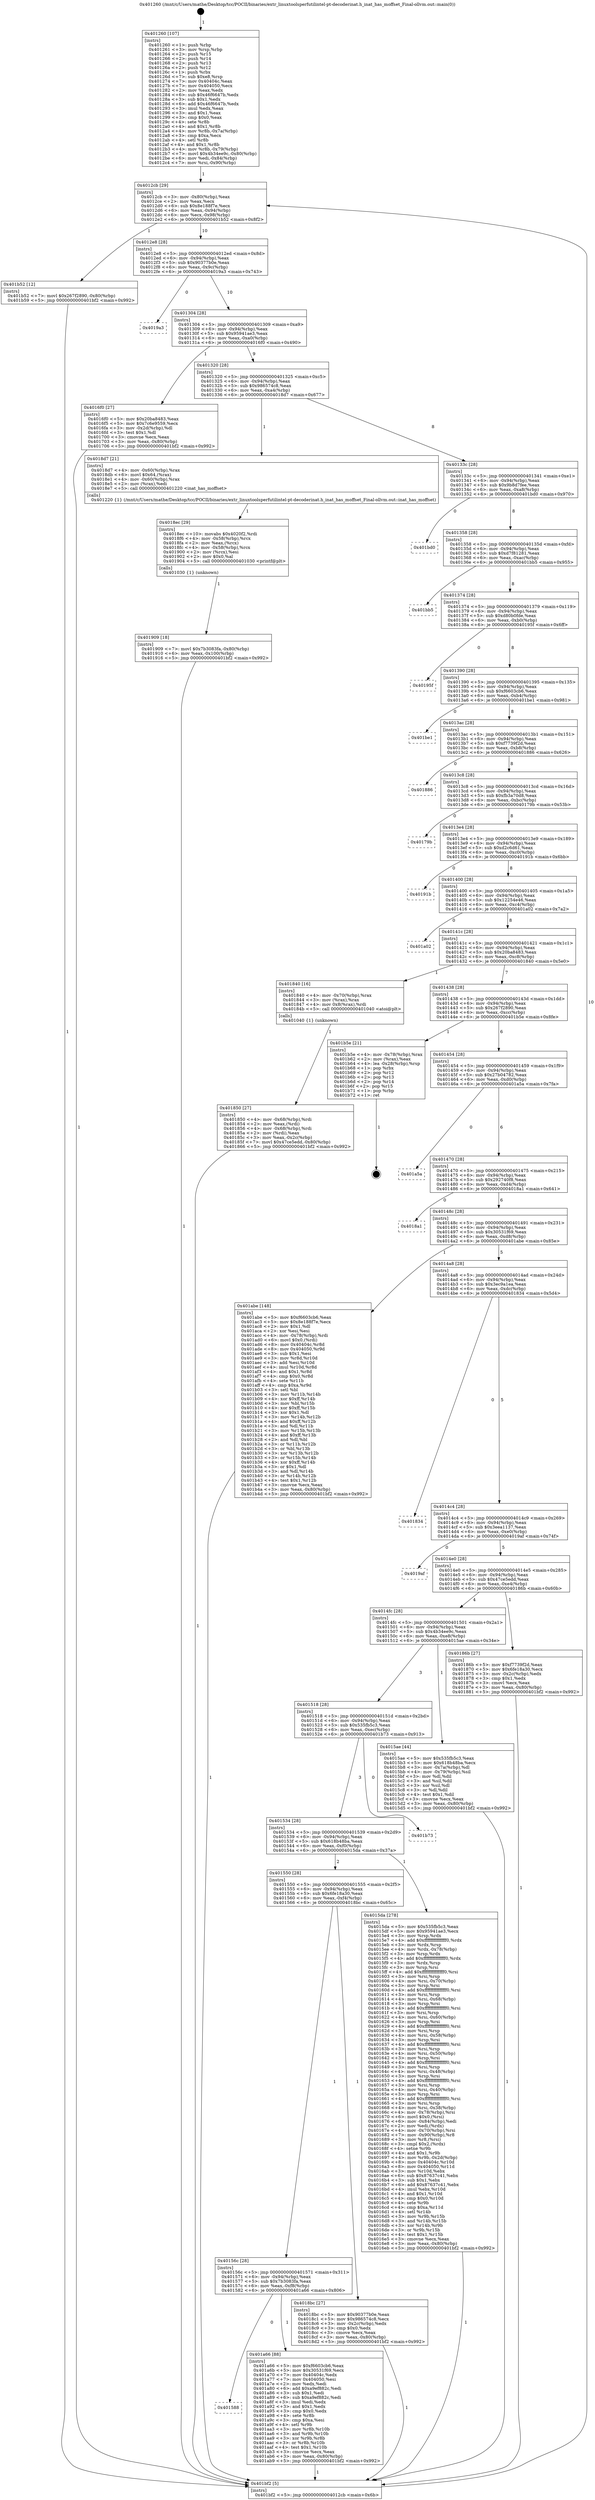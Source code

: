 digraph "0x401260" {
  label = "0x401260 (/mnt/c/Users/mathe/Desktop/tcc/POCII/binaries/extr_linuxtoolsperfutilintel-pt-decoderinat.h_inat_has_moffset_Final-ollvm.out::main(0))"
  labelloc = "t"
  node[shape=record]

  Entry [label="",width=0.3,height=0.3,shape=circle,fillcolor=black,style=filled]
  "0x4012cb" [label="{
     0x4012cb [29]\l
     | [instrs]\l
     &nbsp;&nbsp;0x4012cb \<+3\>: mov -0x80(%rbp),%eax\l
     &nbsp;&nbsp;0x4012ce \<+2\>: mov %eax,%ecx\l
     &nbsp;&nbsp;0x4012d0 \<+6\>: sub $0x8e188f7e,%ecx\l
     &nbsp;&nbsp;0x4012d6 \<+6\>: mov %eax,-0x94(%rbp)\l
     &nbsp;&nbsp;0x4012dc \<+6\>: mov %ecx,-0x98(%rbp)\l
     &nbsp;&nbsp;0x4012e2 \<+6\>: je 0000000000401b52 \<main+0x8f2\>\l
  }"]
  "0x401b52" [label="{
     0x401b52 [12]\l
     | [instrs]\l
     &nbsp;&nbsp;0x401b52 \<+7\>: movl $0x267f2890,-0x80(%rbp)\l
     &nbsp;&nbsp;0x401b59 \<+5\>: jmp 0000000000401bf2 \<main+0x992\>\l
  }"]
  "0x4012e8" [label="{
     0x4012e8 [28]\l
     | [instrs]\l
     &nbsp;&nbsp;0x4012e8 \<+5\>: jmp 00000000004012ed \<main+0x8d\>\l
     &nbsp;&nbsp;0x4012ed \<+6\>: mov -0x94(%rbp),%eax\l
     &nbsp;&nbsp;0x4012f3 \<+5\>: sub $0x90377b0e,%eax\l
     &nbsp;&nbsp;0x4012f8 \<+6\>: mov %eax,-0x9c(%rbp)\l
     &nbsp;&nbsp;0x4012fe \<+6\>: je 00000000004019a3 \<main+0x743\>\l
  }"]
  Exit [label="",width=0.3,height=0.3,shape=circle,fillcolor=black,style=filled,peripheries=2]
  "0x4019a3" [label="{
     0x4019a3\l
  }", style=dashed]
  "0x401304" [label="{
     0x401304 [28]\l
     | [instrs]\l
     &nbsp;&nbsp;0x401304 \<+5\>: jmp 0000000000401309 \<main+0xa9\>\l
     &nbsp;&nbsp;0x401309 \<+6\>: mov -0x94(%rbp),%eax\l
     &nbsp;&nbsp;0x40130f \<+5\>: sub $0x95941ae3,%eax\l
     &nbsp;&nbsp;0x401314 \<+6\>: mov %eax,-0xa0(%rbp)\l
     &nbsp;&nbsp;0x40131a \<+6\>: je 00000000004016f0 \<main+0x490\>\l
  }"]
  "0x401588" [label="{
     0x401588\l
  }", style=dashed]
  "0x4016f0" [label="{
     0x4016f0 [27]\l
     | [instrs]\l
     &nbsp;&nbsp;0x4016f0 \<+5\>: mov $0x20ba8483,%eax\l
     &nbsp;&nbsp;0x4016f5 \<+5\>: mov $0x7c6e9559,%ecx\l
     &nbsp;&nbsp;0x4016fa \<+3\>: mov -0x2d(%rbp),%dl\l
     &nbsp;&nbsp;0x4016fd \<+3\>: test $0x1,%dl\l
     &nbsp;&nbsp;0x401700 \<+3\>: cmovne %ecx,%eax\l
     &nbsp;&nbsp;0x401703 \<+3\>: mov %eax,-0x80(%rbp)\l
     &nbsp;&nbsp;0x401706 \<+5\>: jmp 0000000000401bf2 \<main+0x992\>\l
  }"]
  "0x401320" [label="{
     0x401320 [28]\l
     | [instrs]\l
     &nbsp;&nbsp;0x401320 \<+5\>: jmp 0000000000401325 \<main+0xc5\>\l
     &nbsp;&nbsp;0x401325 \<+6\>: mov -0x94(%rbp),%eax\l
     &nbsp;&nbsp;0x40132b \<+5\>: sub $0x986574c8,%eax\l
     &nbsp;&nbsp;0x401330 \<+6\>: mov %eax,-0xa4(%rbp)\l
     &nbsp;&nbsp;0x401336 \<+6\>: je 00000000004018d7 \<main+0x677\>\l
  }"]
  "0x401a66" [label="{
     0x401a66 [88]\l
     | [instrs]\l
     &nbsp;&nbsp;0x401a66 \<+5\>: mov $0xf6603cb6,%eax\l
     &nbsp;&nbsp;0x401a6b \<+5\>: mov $0x30531f69,%ecx\l
     &nbsp;&nbsp;0x401a70 \<+7\>: mov 0x40404c,%edx\l
     &nbsp;&nbsp;0x401a77 \<+7\>: mov 0x404050,%esi\l
     &nbsp;&nbsp;0x401a7e \<+2\>: mov %edx,%edi\l
     &nbsp;&nbsp;0x401a80 \<+6\>: add $0xa9ef882c,%edi\l
     &nbsp;&nbsp;0x401a86 \<+3\>: sub $0x1,%edi\l
     &nbsp;&nbsp;0x401a89 \<+6\>: sub $0xa9ef882c,%edi\l
     &nbsp;&nbsp;0x401a8f \<+3\>: imul %edi,%edx\l
     &nbsp;&nbsp;0x401a92 \<+3\>: and $0x1,%edx\l
     &nbsp;&nbsp;0x401a95 \<+3\>: cmp $0x0,%edx\l
     &nbsp;&nbsp;0x401a98 \<+4\>: sete %r8b\l
     &nbsp;&nbsp;0x401a9c \<+3\>: cmp $0xa,%esi\l
     &nbsp;&nbsp;0x401a9f \<+4\>: setl %r9b\l
     &nbsp;&nbsp;0x401aa3 \<+3\>: mov %r8b,%r10b\l
     &nbsp;&nbsp;0x401aa6 \<+3\>: and %r9b,%r10b\l
     &nbsp;&nbsp;0x401aa9 \<+3\>: xor %r9b,%r8b\l
     &nbsp;&nbsp;0x401aac \<+3\>: or %r8b,%r10b\l
     &nbsp;&nbsp;0x401aaf \<+4\>: test $0x1,%r10b\l
     &nbsp;&nbsp;0x401ab3 \<+3\>: cmovne %ecx,%eax\l
     &nbsp;&nbsp;0x401ab6 \<+3\>: mov %eax,-0x80(%rbp)\l
     &nbsp;&nbsp;0x401ab9 \<+5\>: jmp 0000000000401bf2 \<main+0x992\>\l
  }"]
  "0x4018d7" [label="{
     0x4018d7 [21]\l
     | [instrs]\l
     &nbsp;&nbsp;0x4018d7 \<+4\>: mov -0x60(%rbp),%rax\l
     &nbsp;&nbsp;0x4018db \<+6\>: movl $0x64,(%rax)\l
     &nbsp;&nbsp;0x4018e1 \<+4\>: mov -0x60(%rbp),%rax\l
     &nbsp;&nbsp;0x4018e5 \<+2\>: mov (%rax),%edi\l
     &nbsp;&nbsp;0x4018e7 \<+5\>: call 0000000000401220 \<inat_has_moffset\>\l
     | [calls]\l
     &nbsp;&nbsp;0x401220 \{1\} (/mnt/c/Users/mathe/Desktop/tcc/POCII/binaries/extr_linuxtoolsperfutilintel-pt-decoderinat.h_inat_has_moffset_Final-ollvm.out::inat_has_moffset)\l
  }"]
  "0x40133c" [label="{
     0x40133c [28]\l
     | [instrs]\l
     &nbsp;&nbsp;0x40133c \<+5\>: jmp 0000000000401341 \<main+0xe1\>\l
     &nbsp;&nbsp;0x401341 \<+6\>: mov -0x94(%rbp),%eax\l
     &nbsp;&nbsp;0x401347 \<+5\>: sub $0x9b8d7fee,%eax\l
     &nbsp;&nbsp;0x40134c \<+6\>: mov %eax,-0xa8(%rbp)\l
     &nbsp;&nbsp;0x401352 \<+6\>: je 0000000000401bd0 \<main+0x970\>\l
  }"]
  "0x401909" [label="{
     0x401909 [18]\l
     | [instrs]\l
     &nbsp;&nbsp;0x401909 \<+7\>: movl $0x7b3083fa,-0x80(%rbp)\l
     &nbsp;&nbsp;0x401910 \<+6\>: mov %eax,-0x100(%rbp)\l
     &nbsp;&nbsp;0x401916 \<+5\>: jmp 0000000000401bf2 \<main+0x992\>\l
  }"]
  "0x401bd0" [label="{
     0x401bd0\l
  }", style=dashed]
  "0x401358" [label="{
     0x401358 [28]\l
     | [instrs]\l
     &nbsp;&nbsp;0x401358 \<+5\>: jmp 000000000040135d \<main+0xfd\>\l
     &nbsp;&nbsp;0x40135d \<+6\>: mov -0x94(%rbp),%eax\l
     &nbsp;&nbsp;0x401363 \<+5\>: sub $0xd7f81281,%eax\l
     &nbsp;&nbsp;0x401368 \<+6\>: mov %eax,-0xac(%rbp)\l
     &nbsp;&nbsp;0x40136e \<+6\>: je 0000000000401bb5 \<main+0x955\>\l
  }"]
  "0x4018ec" [label="{
     0x4018ec [29]\l
     | [instrs]\l
     &nbsp;&nbsp;0x4018ec \<+10\>: movabs $0x4020f2,%rdi\l
     &nbsp;&nbsp;0x4018f6 \<+4\>: mov -0x58(%rbp),%rcx\l
     &nbsp;&nbsp;0x4018fa \<+2\>: mov %eax,(%rcx)\l
     &nbsp;&nbsp;0x4018fc \<+4\>: mov -0x58(%rbp),%rcx\l
     &nbsp;&nbsp;0x401900 \<+2\>: mov (%rcx),%esi\l
     &nbsp;&nbsp;0x401902 \<+2\>: mov $0x0,%al\l
     &nbsp;&nbsp;0x401904 \<+5\>: call 0000000000401030 \<printf@plt\>\l
     | [calls]\l
     &nbsp;&nbsp;0x401030 \{1\} (unknown)\l
  }"]
  "0x401bb5" [label="{
     0x401bb5\l
  }", style=dashed]
  "0x401374" [label="{
     0x401374 [28]\l
     | [instrs]\l
     &nbsp;&nbsp;0x401374 \<+5\>: jmp 0000000000401379 \<main+0x119\>\l
     &nbsp;&nbsp;0x401379 \<+6\>: mov -0x94(%rbp),%eax\l
     &nbsp;&nbsp;0x40137f \<+5\>: sub $0xd80b0fde,%eax\l
     &nbsp;&nbsp;0x401384 \<+6\>: mov %eax,-0xb0(%rbp)\l
     &nbsp;&nbsp;0x40138a \<+6\>: je 000000000040195f \<main+0x6ff\>\l
  }"]
  "0x40156c" [label="{
     0x40156c [28]\l
     | [instrs]\l
     &nbsp;&nbsp;0x40156c \<+5\>: jmp 0000000000401571 \<main+0x311\>\l
     &nbsp;&nbsp;0x401571 \<+6\>: mov -0x94(%rbp),%eax\l
     &nbsp;&nbsp;0x401577 \<+5\>: sub $0x7b3083fa,%eax\l
     &nbsp;&nbsp;0x40157c \<+6\>: mov %eax,-0xf8(%rbp)\l
     &nbsp;&nbsp;0x401582 \<+6\>: je 0000000000401a66 \<main+0x806\>\l
  }"]
  "0x40195f" [label="{
     0x40195f\l
  }", style=dashed]
  "0x401390" [label="{
     0x401390 [28]\l
     | [instrs]\l
     &nbsp;&nbsp;0x401390 \<+5\>: jmp 0000000000401395 \<main+0x135\>\l
     &nbsp;&nbsp;0x401395 \<+6\>: mov -0x94(%rbp),%eax\l
     &nbsp;&nbsp;0x40139b \<+5\>: sub $0xf6603cb6,%eax\l
     &nbsp;&nbsp;0x4013a0 \<+6\>: mov %eax,-0xb4(%rbp)\l
     &nbsp;&nbsp;0x4013a6 \<+6\>: je 0000000000401be1 \<main+0x981\>\l
  }"]
  "0x4018bc" [label="{
     0x4018bc [27]\l
     | [instrs]\l
     &nbsp;&nbsp;0x4018bc \<+5\>: mov $0x90377b0e,%eax\l
     &nbsp;&nbsp;0x4018c1 \<+5\>: mov $0x986574c8,%ecx\l
     &nbsp;&nbsp;0x4018c6 \<+3\>: mov -0x2c(%rbp),%edx\l
     &nbsp;&nbsp;0x4018c9 \<+3\>: cmp $0x0,%edx\l
     &nbsp;&nbsp;0x4018cc \<+3\>: cmove %ecx,%eax\l
     &nbsp;&nbsp;0x4018cf \<+3\>: mov %eax,-0x80(%rbp)\l
     &nbsp;&nbsp;0x4018d2 \<+5\>: jmp 0000000000401bf2 \<main+0x992\>\l
  }"]
  "0x401be1" [label="{
     0x401be1\l
  }", style=dashed]
  "0x4013ac" [label="{
     0x4013ac [28]\l
     | [instrs]\l
     &nbsp;&nbsp;0x4013ac \<+5\>: jmp 00000000004013b1 \<main+0x151\>\l
     &nbsp;&nbsp;0x4013b1 \<+6\>: mov -0x94(%rbp),%eax\l
     &nbsp;&nbsp;0x4013b7 \<+5\>: sub $0xf7739f2d,%eax\l
     &nbsp;&nbsp;0x4013bc \<+6\>: mov %eax,-0xb8(%rbp)\l
     &nbsp;&nbsp;0x4013c2 \<+6\>: je 0000000000401886 \<main+0x626\>\l
  }"]
  "0x401850" [label="{
     0x401850 [27]\l
     | [instrs]\l
     &nbsp;&nbsp;0x401850 \<+4\>: mov -0x68(%rbp),%rdi\l
     &nbsp;&nbsp;0x401854 \<+2\>: mov %eax,(%rdi)\l
     &nbsp;&nbsp;0x401856 \<+4\>: mov -0x68(%rbp),%rdi\l
     &nbsp;&nbsp;0x40185a \<+2\>: mov (%rdi),%eax\l
     &nbsp;&nbsp;0x40185c \<+3\>: mov %eax,-0x2c(%rbp)\l
     &nbsp;&nbsp;0x40185f \<+7\>: movl $0x47ce5edd,-0x80(%rbp)\l
     &nbsp;&nbsp;0x401866 \<+5\>: jmp 0000000000401bf2 \<main+0x992\>\l
  }"]
  "0x401886" [label="{
     0x401886\l
  }", style=dashed]
  "0x4013c8" [label="{
     0x4013c8 [28]\l
     | [instrs]\l
     &nbsp;&nbsp;0x4013c8 \<+5\>: jmp 00000000004013cd \<main+0x16d\>\l
     &nbsp;&nbsp;0x4013cd \<+6\>: mov -0x94(%rbp),%eax\l
     &nbsp;&nbsp;0x4013d3 \<+5\>: sub $0xfb3a70d8,%eax\l
     &nbsp;&nbsp;0x4013d8 \<+6\>: mov %eax,-0xbc(%rbp)\l
     &nbsp;&nbsp;0x4013de \<+6\>: je 000000000040179b \<main+0x53b\>\l
  }"]
  "0x401550" [label="{
     0x401550 [28]\l
     | [instrs]\l
     &nbsp;&nbsp;0x401550 \<+5\>: jmp 0000000000401555 \<main+0x2f5\>\l
     &nbsp;&nbsp;0x401555 \<+6\>: mov -0x94(%rbp),%eax\l
     &nbsp;&nbsp;0x40155b \<+5\>: sub $0x6fe18a30,%eax\l
     &nbsp;&nbsp;0x401560 \<+6\>: mov %eax,-0xf4(%rbp)\l
     &nbsp;&nbsp;0x401566 \<+6\>: je 00000000004018bc \<main+0x65c\>\l
  }"]
  "0x40179b" [label="{
     0x40179b\l
  }", style=dashed]
  "0x4013e4" [label="{
     0x4013e4 [28]\l
     | [instrs]\l
     &nbsp;&nbsp;0x4013e4 \<+5\>: jmp 00000000004013e9 \<main+0x189\>\l
     &nbsp;&nbsp;0x4013e9 \<+6\>: mov -0x94(%rbp),%eax\l
     &nbsp;&nbsp;0x4013ef \<+5\>: sub $0xd2c6d61,%eax\l
     &nbsp;&nbsp;0x4013f4 \<+6\>: mov %eax,-0xc0(%rbp)\l
     &nbsp;&nbsp;0x4013fa \<+6\>: je 000000000040191b \<main+0x6bb\>\l
  }"]
  "0x4015da" [label="{
     0x4015da [278]\l
     | [instrs]\l
     &nbsp;&nbsp;0x4015da \<+5\>: mov $0x535fb5c3,%eax\l
     &nbsp;&nbsp;0x4015df \<+5\>: mov $0x95941ae3,%ecx\l
     &nbsp;&nbsp;0x4015e4 \<+3\>: mov %rsp,%rdx\l
     &nbsp;&nbsp;0x4015e7 \<+4\>: add $0xfffffffffffffff0,%rdx\l
     &nbsp;&nbsp;0x4015eb \<+3\>: mov %rdx,%rsp\l
     &nbsp;&nbsp;0x4015ee \<+4\>: mov %rdx,-0x78(%rbp)\l
     &nbsp;&nbsp;0x4015f2 \<+3\>: mov %rsp,%rdx\l
     &nbsp;&nbsp;0x4015f5 \<+4\>: add $0xfffffffffffffff0,%rdx\l
     &nbsp;&nbsp;0x4015f9 \<+3\>: mov %rdx,%rsp\l
     &nbsp;&nbsp;0x4015fc \<+3\>: mov %rsp,%rsi\l
     &nbsp;&nbsp;0x4015ff \<+4\>: add $0xfffffffffffffff0,%rsi\l
     &nbsp;&nbsp;0x401603 \<+3\>: mov %rsi,%rsp\l
     &nbsp;&nbsp;0x401606 \<+4\>: mov %rsi,-0x70(%rbp)\l
     &nbsp;&nbsp;0x40160a \<+3\>: mov %rsp,%rsi\l
     &nbsp;&nbsp;0x40160d \<+4\>: add $0xfffffffffffffff0,%rsi\l
     &nbsp;&nbsp;0x401611 \<+3\>: mov %rsi,%rsp\l
     &nbsp;&nbsp;0x401614 \<+4\>: mov %rsi,-0x68(%rbp)\l
     &nbsp;&nbsp;0x401618 \<+3\>: mov %rsp,%rsi\l
     &nbsp;&nbsp;0x40161b \<+4\>: add $0xfffffffffffffff0,%rsi\l
     &nbsp;&nbsp;0x40161f \<+3\>: mov %rsi,%rsp\l
     &nbsp;&nbsp;0x401622 \<+4\>: mov %rsi,-0x60(%rbp)\l
     &nbsp;&nbsp;0x401626 \<+3\>: mov %rsp,%rsi\l
     &nbsp;&nbsp;0x401629 \<+4\>: add $0xfffffffffffffff0,%rsi\l
     &nbsp;&nbsp;0x40162d \<+3\>: mov %rsi,%rsp\l
     &nbsp;&nbsp;0x401630 \<+4\>: mov %rsi,-0x58(%rbp)\l
     &nbsp;&nbsp;0x401634 \<+3\>: mov %rsp,%rsi\l
     &nbsp;&nbsp;0x401637 \<+4\>: add $0xfffffffffffffff0,%rsi\l
     &nbsp;&nbsp;0x40163b \<+3\>: mov %rsi,%rsp\l
     &nbsp;&nbsp;0x40163e \<+4\>: mov %rsi,-0x50(%rbp)\l
     &nbsp;&nbsp;0x401642 \<+3\>: mov %rsp,%rsi\l
     &nbsp;&nbsp;0x401645 \<+4\>: add $0xfffffffffffffff0,%rsi\l
     &nbsp;&nbsp;0x401649 \<+3\>: mov %rsi,%rsp\l
     &nbsp;&nbsp;0x40164c \<+4\>: mov %rsi,-0x48(%rbp)\l
     &nbsp;&nbsp;0x401650 \<+3\>: mov %rsp,%rsi\l
     &nbsp;&nbsp;0x401653 \<+4\>: add $0xfffffffffffffff0,%rsi\l
     &nbsp;&nbsp;0x401657 \<+3\>: mov %rsi,%rsp\l
     &nbsp;&nbsp;0x40165a \<+4\>: mov %rsi,-0x40(%rbp)\l
     &nbsp;&nbsp;0x40165e \<+3\>: mov %rsp,%rsi\l
     &nbsp;&nbsp;0x401661 \<+4\>: add $0xfffffffffffffff0,%rsi\l
     &nbsp;&nbsp;0x401665 \<+3\>: mov %rsi,%rsp\l
     &nbsp;&nbsp;0x401668 \<+4\>: mov %rsi,-0x38(%rbp)\l
     &nbsp;&nbsp;0x40166c \<+4\>: mov -0x78(%rbp),%rsi\l
     &nbsp;&nbsp;0x401670 \<+6\>: movl $0x0,(%rsi)\l
     &nbsp;&nbsp;0x401676 \<+6\>: mov -0x84(%rbp),%edi\l
     &nbsp;&nbsp;0x40167c \<+2\>: mov %edi,(%rdx)\l
     &nbsp;&nbsp;0x40167e \<+4\>: mov -0x70(%rbp),%rsi\l
     &nbsp;&nbsp;0x401682 \<+7\>: mov -0x90(%rbp),%r8\l
     &nbsp;&nbsp;0x401689 \<+3\>: mov %r8,(%rsi)\l
     &nbsp;&nbsp;0x40168c \<+3\>: cmpl $0x2,(%rdx)\l
     &nbsp;&nbsp;0x40168f \<+4\>: setne %r9b\l
     &nbsp;&nbsp;0x401693 \<+4\>: and $0x1,%r9b\l
     &nbsp;&nbsp;0x401697 \<+4\>: mov %r9b,-0x2d(%rbp)\l
     &nbsp;&nbsp;0x40169b \<+8\>: mov 0x40404c,%r10d\l
     &nbsp;&nbsp;0x4016a3 \<+8\>: mov 0x404050,%r11d\l
     &nbsp;&nbsp;0x4016ab \<+3\>: mov %r10d,%ebx\l
     &nbsp;&nbsp;0x4016ae \<+6\>: sub $0x87637c41,%ebx\l
     &nbsp;&nbsp;0x4016b4 \<+3\>: sub $0x1,%ebx\l
     &nbsp;&nbsp;0x4016b7 \<+6\>: add $0x87637c41,%ebx\l
     &nbsp;&nbsp;0x4016bd \<+4\>: imul %ebx,%r10d\l
     &nbsp;&nbsp;0x4016c1 \<+4\>: and $0x1,%r10d\l
     &nbsp;&nbsp;0x4016c5 \<+4\>: cmp $0x0,%r10d\l
     &nbsp;&nbsp;0x4016c9 \<+4\>: sete %r9b\l
     &nbsp;&nbsp;0x4016cd \<+4\>: cmp $0xa,%r11d\l
     &nbsp;&nbsp;0x4016d1 \<+4\>: setl %r14b\l
     &nbsp;&nbsp;0x4016d5 \<+3\>: mov %r9b,%r15b\l
     &nbsp;&nbsp;0x4016d8 \<+3\>: and %r14b,%r15b\l
     &nbsp;&nbsp;0x4016db \<+3\>: xor %r14b,%r9b\l
     &nbsp;&nbsp;0x4016de \<+3\>: or %r9b,%r15b\l
     &nbsp;&nbsp;0x4016e1 \<+4\>: test $0x1,%r15b\l
     &nbsp;&nbsp;0x4016e5 \<+3\>: cmovne %ecx,%eax\l
     &nbsp;&nbsp;0x4016e8 \<+3\>: mov %eax,-0x80(%rbp)\l
     &nbsp;&nbsp;0x4016eb \<+5\>: jmp 0000000000401bf2 \<main+0x992\>\l
  }"]
  "0x40191b" [label="{
     0x40191b\l
  }", style=dashed]
  "0x401400" [label="{
     0x401400 [28]\l
     | [instrs]\l
     &nbsp;&nbsp;0x401400 \<+5\>: jmp 0000000000401405 \<main+0x1a5\>\l
     &nbsp;&nbsp;0x401405 \<+6\>: mov -0x94(%rbp),%eax\l
     &nbsp;&nbsp;0x40140b \<+5\>: sub $0x12254e46,%eax\l
     &nbsp;&nbsp;0x401410 \<+6\>: mov %eax,-0xc4(%rbp)\l
     &nbsp;&nbsp;0x401416 \<+6\>: je 0000000000401a02 \<main+0x7a2\>\l
  }"]
  "0x401534" [label="{
     0x401534 [28]\l
     | [instrs]\l
     &nbsp;&nbsp;0x401534 \<+5\>: jmp 0000000000401539 \<main+0x2d9\>\l
     &nbsp;&nbsp;0x401539 \<+6\>: mov -0x94(%rbp),%eax\l
     &nbsp;&nbsp;0x40153f \<+5\>: sub $0x618b48ba,%eax\l
     &nbsp;&nbsp;0x401544 \<+6\>: mov %eax,-0xf0(%rbp)\l
     &nbsp;&nbsp;0x40154a \<+6\>: je 00000000004015da \<main+0x37a\>\l
  }"]
  "0x401a02" [label="{
     0x401a02\l
  }", style=dashed]
  "0x40141c" [label="{
     0x40141c [28]\l
     | [instrs]\l
     &nbsp;&nbsp;0x40141c \<+5\>: jmp 0000000000401421 \<main+0x1c1\>\l
     &nbsp;&nbsp;0x401421 \<+6\>: mov -0x94(%rbp),%eax\l
     &nbsp;&nbsp;0x401427 \<+5\>: sub $0x20ba8483,%eax\l
     &nbsp;&nbsp;0x40142c \<+6\>: mov %eax,-0xc8(%rbp)\l
     &nbsp;&nbsp;0x401432 \<+6\>: je 0000000000401840 \<main+0x5e0\>\l
  }"]
  "0x401b73" [label="{
     0x401b73\l
  }", style=dashed]
  "0x401840" [label="{
     0x401840 [16]\l
     | [instrs]\l
     &nbsp;&nbsp;0x401840 \<+4\>: mov -0x70(%rbp),%rax\l
     &nbsp;&nbsp;0x401844 \<+3\>: mov (%rax),%rax\l
     &nbsp;&nbsp;0x401847 \<+4\>: mov 0x8(%rax),%rdi\l
     &nbsp;&nbsp;0x40184b \<+5\>: call 0000000000401040 \<atoi@plt\>\l
     | [calls]\l
     &nbsp;&nbsp;0x401040 \{1\} (unknown)\l
  }"]
  "0x401438" [label="{
     0x401438 [28]\l
     | [instrs]\l
     &nbsp;&nbsp;0x401438 \<+5\>: jmp 000000000040143d \<main+0x1dd\>\l
     &nbsp;&nbsp;0x40143d \<+6\>: mov -0x94(%rbp),%eax\l
     &nbsp;&nbsp;0x401443 \<+5\>: sub $0x267f2890,%eax\l
     &nbsp;&nbsp;0x401448 \<+6\>: mov %eax,-0xcc(%rbp)\l
     &nbsp;&nbsp;0x40144e \<+6\>: je 0000000000401b5e \<main+0x8fe\>\l
  }"]
  "0x401260" [label="{
     0x401260 [107]\l
     | [instrs]\l
     &nbsp;&nbsp;0x401260 \<+1\>: push %rbp\l
     &nbsp;&nbsp;0x401261 \<+3\>: mov %rsp,%rbp\l
     &nbsp;&nbsp;0x401264 \<+2\>: push %r15\l
     &nbsp;&nbsp;0x401266 \<+2\>: push %r14\l
     &nbsp;&nbsp;0x401268 \<+2\>: push %r13\l
     &nbsp;&nbsp;0x40126a \<+2\>: push %r12\l
     &nbsp;&nbsp;0x40126c \<+1\>: push %rbx\l
     &nbsp;&nbsp;0x40126d \<+7\>: sub $0xe8,%rsp\l
     &nbsp;&nbsp;0x401274 \<+7\>: mov 0x40404c,%eax\l
     &nbsp;&nbsp;0x40127b \<+7\>: mov 0x404050,%ecx\l
     &nbsp;&nbsp;0x401282 \<+2\>: mov %eax,%edx\l
     &nbsp;&nbsp;0x401284 \<+6\>: sub $0x46f6647b,%edx\l
     &nbsp;&nbsp;0x40128a \<+3\>: sub $0x1,%edx\l
     &nbsp;&nbsp;0x40128d \<+6\>: add $0x46f6647b,%edx\l
     &nbsp;&nbsp;0x401293 \<+3\>: imul %edx,%eax\l
     &nbsp;&nbsp;0x401296 \<+3\>: and $0x1,%eax\l
     &nbsp;&nbsp;0x401299 \<+3\>: cmp $0x0,%eax\l
     &nbsp;&nbsp;0x40129c \<+4\>: sete %r8b\l
     &nbsp;&nbsp;0x4012a0 \<+4\>: and $0x1,%r8b\l
     &nbsp;&nbsp;0x4012a4 \<+4\>: mov %r8b,-0x7a(%rbp)\l
     &nbsp;&nbsp;0x4012a8 \<+3\>: cmp $0xa,%ecx\l
     &nbsp;&nbsp;0x4012ab \<+4\>: setl %r8b\l
     &nbsp;&nbsp;0x4012af \<+4\>: and $0x1,%r8b\l
     &nbsp;&nbsp;0x4012b3 \<+4\>: mov %r8b,-0x79(%rbp)\l
     &nbsp;&nbsp;0x4012b7 \<+7\>: movl $0x4b34ee9c,-0x80(%rbp)\l
     &nbsp;&nbsp;0x4012be \<+6\>: mov %edi,-0x84(%rbp)\l
     &nbsp;&nbsp;0x4012c4 \<+7\>: mov %rsi,-0x90(%rbp)\l
  }"]
  "0x401b5e" [label="{
     0x401b5e [21]\l
     | [instrs]\l
     &nbsp;&nbsp;0x401b5e \<+4\>: mov -0x78(%rbp),%rax\l
     &nbsp;&nbsp;0x401b62 \<+2\>: mov (%rax),%eax\l
     &nbsp;&nbsp;0x401b64 \<+4\>: lea -0x28(%rbp),%rsp\l
     &nbsp;&nbsp;0x401b68 \<+1\>: pop %rbx\l
     &nbsp;&nbsp;0x401b69 \<+2\>: pop %r12\l
     &nbsp;&nbsp;0x401b6b \<+2\>: pop %r13\l
     &nbsp;&nbsp;0x401b6d \<+2\>: pop %r14\l
     &nbsp;&nbsp;0x401b6f \<+2\>: pop %r15\l
     &nbsp;&nbsp;0x401b71 \<+1\>: pop %rbp\l
     &nbsp;&nbsp;0x401b72 \<+1\>: ret\l
  }"]
  "0x401454" [label="{
     0x401454 [28]\l
     | [instrs]\l
     &nbsp;&nbsp;0x401454 \<+5\>: jmp 0000000000401459 \<main+0x1f9\>\l
     &nbsp;&nbsp;0x401459 \<+6\>: mov -0x94(%rbp),%eax\l
     &nbsp;&nbsp;0x40145f \<+5\>: sub $0x27b04782,%eax\l
     &nbsp;&nbsp;0x401464 \<+6\>: mov %eax,-0xd0(%rbp)\l
     &nbsp;&nbsp;0x40146a \<+6\>: je 0000000000401a5a \<main+0x7fa\>\l
  }"]
  "0x401bf2" [label="{
     0x401bf2 [5]\l
     | [instrs]\l
     &nbsp;&nbsp;0x401bf2 \<+5\>: jmp 00000000004012cb \<main+0x6b\>\l
  }"]
  "0x401a5a" [label="{
     0x401a5a\l
  }", style=dashed]
  "0x401470" [label="{
     0x401470 [28]\l
     | [instrs]\l
     &nbsp;&nbsp;0x401470 \<+5\>: jmp 0000000000401475 \<main+0x215\>\l
     &nbsp;&nbsp;0x401475 \<+6\>: mov -0x94(%rbp),%eax\l
     &nbsp;&nbsp;0x40147b \<+5\>: sub $0x292740f8,%eax\l
     &nbsp;&nbsp;0x401480 \<+6\>: mov %eax,-0xd4(%rbp)\l
     &nbsp;&nbsp;0x401486 \<+6\>: je 00000000004018a1 \<main+0x641\>\l
  }"]
  "0x401518" [label="{
     0x401518 [28]\l
     | [instrs]\l
     &nbsp;&nbsp;0x401518 \<+5\>: jmp 000000000040151d \<main+0x2bd\>\l
     &nbsp;&nbsp;0x40151d \<+6\>: mov -0x94(%rbp),%eax\l
     &nbsp;&nbsp;0x401523 \<+5\>: sub $0x535fb5c3,%eax\l
     &nbsp;&nbsp;0x401528 \<+6\>: mov %eax,-0xec(%rbp)\l
     &nbsp;&nbsp;0x40152e \<+6\>: je 0000000000401b73 \<main+0x913\>\l
  }"]
  "0x4018a1" [label="{
     0x4018a1\l
  }", style=dashed]
  "0x40148c" [label="{
     0x40148c [28]\l
     | [instrs]\l
     &nbsp;&nbsp;0x40148c \<+5\>: jmp 0000000000401491 \<main+0x231\>\l
     &nbsp;&nbsp;0x401491 \<+6\>: mov -0x94(%rbp),%eax\l
     &nbsp;&nbsp;0x401497 \<+5\>: sub $0x30531f69,%eax\l
     &nbsp;&nbsp;0x40149c \<+6\>: mov %eax,-0xd8(%rbp)\l
     &nbsp;&nbsp;0x4014a2 \<+6\>: je 0000000000401abe \<main+0x85e\>\l
  }"]
  "0x4015ae" [label="{
     0x4015ae [44]\l
     | [instrs]\l
     &nbsp;&nbsp;0x4015ae \<+5\>: mov $0x535fb5c3,%eax\l
     &nbsp;&nbsp;0x4015b3 \<+5\>: mov $0x618b48ba,%ecx\l
     &nbsp;&nbsp;0x4015b8 \<+3\>: mov -0x7a(%rbp),%dl\l
     &nbsp;&nbsp;0x4015bb \<+4\>: mov -0x79(%rbp),%sil\l
     &nbsp;&nbsp;0x4015bf \<+3\>: mov %dl,%dil\l
     &nbsp;&nbsp;0x4015c2 \<+3\>: and %sil,%dil\l
     &nbsp;&nbsp;0x4015c5 \<+3\>: xor %sil,%dl\l
     &nbsp;&nbsp;0x4015c8 \<+3\>: or %dl,%dil\l
     &nbsp;&nbsp;0x4015cb \<+4\>: test $0x1,%dil\l
     &nbsp;&nbsp;0x4015cf \<+3\>: cmovne %ecx,%eax\l
     &nbsp;&nbsp;0x4015d2 \<+3\>: mov %eax,-0x80(%rbp)\l
     &nbsp;&nbsp;0x4015d5 \<+5\>: jmp 0000000000401bf2 \<main+0x992\>\l
  }"]
  "0x401abe" [label="{
     0x401abe [148]\l
     | [instrs]\l
     &nbsp;&nbsp;0x401abe \<+5\>: mov $0xf6603cb6,%eax\l
     &nbsp;&nbsp;0x401ac3 \<+5\>: mov $0x8e188f7e,%ecx\l
     &nbsp;&nbsp;0x401ac8 \<+2\>: mov $0x1,%dl\l
     &nbsp;&nbsp;0x401aca \<+2\>: xor %esi,%esi\l
     &nbsp;&nbsp;0x401acc \<+4\>: mov -0x78(%rbp),%rdi\l
     &nbsp;&nbsp;0x401ad0 \<+6\>: movl $0x0,(%rdi)\l
     &nbsp;&nbsp;0x401ad6 \<+8\>: mov 0x40404c,%r8d\l
     &nbsp;&nbsp;0x401ade \<+8\>: mov 0x404050,%r9d\l
     &nbsp;&nbsp;0x401ae6 \<+3\>: sub $0x1,%esi\l
     &nbsp;&nbsp;0x401ae9 \<+3\>: mov %r8d,%r10d\l
     &nbsp;&nbsp;0x401aec \<+3\>: add %esi,%r10d\l
     &nbsp;&nbsp;0x401aef \<+4\>: imul %r10d,%r8d\l
     &nbsp;&nbsp;0x401af3 \<+4\>: and $0x1,%r8d\l
     &nbsp;&nbsp;0x401af7 \<+4\>: cmp $0x0,%r8d\l
     &nbsp;&nbsp;0x401afb \<+4\>: sete %r11b\l
     &nbsp;&nbsp;0x401aff \<+4\>: cmp $0xa,%r9d\l
     &nbsp;&nbsp;0x401b03 \<+3\>: setl %bl\l
     &nbsp;&nbsp;0x401b06 \<+3\>: mov %r11b,%r14b\l
     &nbsp;&nbsp;0x401b09 \<+4\>: xor $0xff,%r14b\l
     &nbsp;&nbsp;0x401b0d \<+3\>: mov %bl,%r15b\l
     &nbsp;&nbsp;0x401b10 \<+4\>: xor $0xff,%r15b\l
     &nbsp;&nbsp;0x401b14 \<+3\>: xor $0x1,%dl\l
     &nbsp;&nbsp;0x401b17 \<+3\>: mov %r14b,%r12b\l
     &nbsp;&nbsp;0x401b1a \<+4\>: and $0xff,%r12b\l
     &nbsp;&nbsp;0x401b1e \<+3\>: and %dl,%r11b\l
     &nbsp;&nbsp;0x401b21 \<+3\>: mov %r15b,%r13b\l
     &nbsp;&nbsp;0x401b24 \<+4\>: and $0xff,%r13b\l
     &nbsp;&nbsp;0x401b28 \<+2\>: and %dl,%bl\l
     &nbsp;&nbsp;0x401b2a \<+3\>: or %r11b,%r12b\l
     &nbsp;&nbsp;0x401b2d \<+3\>: or %bl,%r13b\l
     &nbsp;&nbsp;0x401b30 \<+3\>: xor %r13b,%r12b\l
     &nbsp;&nbsp;0x401b33 \<+3\>: or %r15b,%r14b\l
     &nbsp;&nbsp;0x401b36 \<+4\>: xor $0xff,%r14b\l
     &nbsp;&nbsp;0x401b3a \<+3\>: or $0x1,%dl\l
     &nbsp;&nbsp;0x401b3d \<+3\>: and %dl,%r14b\l
     &nbsp;&nbsp;0x401b40 \<+3\>: or %r14b,%r12b\l
     &nbsp;&nbsp;0x401b43 \<+4\>: test $0x1,%r12b\l
     &nbsp;&nbsp;0x401b47 \<+3\>: cmovne %ecx,%eax\l
     &nbsp;&nbsp;0x401b4a \<+3\>: mov %eax,-0x80(%rbp)\l
     &nbsp;&nbsp;0x401b4d \<+5\>: jmp 0000000000401bf2 \<main+0x992\>\l
  }"]
  "0x4014a8" [label="{
     0x4014a8 [28]\l
     | [instrs]\l
     &nbsp;&nbsp;0x4014a8 \<+5\>: jmp 00000000004014ad \<main+0x24d\>\l
     &nbsp;&nbsp;0x4014ad \<+6\>: mov -0x94(%rbp),%eax\l
     &nbsp;&nbsp;0x4014b3 \<+5\>: sub $0x3ec9a1ea,%eax\l
     &nbsp;&nbsp;0x4014b8 \<+6\>: mov %eax,-0xdc(%rbp)\l
     &nbsp;&nbsp;0x4014be \<+6\>: je 0000000000401834 \<main+0x5d4\>\l
  }"]
  "0x4014fc" [label="{
     0x4014fc [28]\l
     | [instrs]\l
     &nbsp;&nbsp;0x4014fc \<+5\>: jmp 0000000000401501 \<main+0x2a1\>\l
     &nbsp;&nbsp;0x401501 \<+6\>: mov -0x94(%rbp),%eax\l
     &nbsp;&nbsp;0x401507 \<+5\>: sub $0x4b34ee9c,%eax\l
     &nbsp;&nbsp;0x40150c \<+6\>: mov %eax,-0xe8(%rbp)\l
     &nbsp;&nbsp;0x401512 \<+6\>: je 00000000004015ae \<main+0x34e\>\l
  }"]
  "0x401834" [label="{
     0x401834\l
  }", style=dashed]
  "0x4014c4" [label="{
     0x4014c4 [28]\l
     | [instrs]\l
     &nbsp;&nbsp;0x4014c4 \<+5\>: jmp 00000000004014c9 \<main+0x269\>\l
     &nbsp;&nbsp;0x4014c9 \<+6\>: mov -0x94(%rbp),%eax\l
     &nbsp;&nbsp;0x4014cf \<+5\>: sub $0x3eea1137,%eax\l
     &nbsp;&nbsp;0x4014d4 \<+6\>: mov %eax,-0xe0(%rbp)\l
     &nbsp;&nbsp;0x4014da \<+6\>: je 00000000004019af \<main+0x74f\>\l
  }"]
  "0x40186b" [label="{
     0x40186b [27]\l
     | [instrs]\l
     &nbsp;&nbsp;0x40186b \<+5\>: mov $0xf7739f2d,%eax\l
     &nbsp;&nbsp;0x401870 \<+5\>: mov $0x6fe18a30,%ecx\l
     &nbsp;&nbsp;0x401875 \<+3\>: mov -0x2c(%rbp),%edx\l
     &nbsp;&nbsp;0x401878 \<+3\>: cmp $0x1,%edx\l
     &nbsp;&nbsp;0x40187b \<+3\>: cmovl %ecx,%eax\l
     &nbsp;&nbsp;0x40187e \<+3\>: mov %eax,-0x80(%rbp)\l
     &nbsp;&nbsp;0x401881 \<+5\>: jmp 0000000000401bf2 \<main+0x992\>\l
  }"]
  "0x4019af" [label="{
     0x4019af\l
  }", style=dashed]
  "0x4014e0" [label="{
     0x4014e0 [28]\l
     | [instrs]\l
     &nbsp;&nbsp;0x4014e0 \<+5\>: jmp 00000000004014e5 \<main+0x285\>\l
     &nbsp;&nbsp;0x4014e5 \<+6\>: mov -0x94(%rbp),%eax\l
     &nbsp;&nbsp;0x4014eb \<+5\>: sub $0x47ce5edd,%eax\l
     &nbsp;&nbsp;0x4014f0 \<+6\>: mov %eax,-0xe4(%rbp)\l
     &nbsp;&nbsp;0x4014f6 \<+6\>: je 000000000040186b \<main+0x60b\>\l
  }"]
  Entry -> "0x401260" [label=" 1"]
  "0x4012cb" -> "0x401b52" [label=" 1"]
  "0x4012cb" -> "0x4012e8" [label=" 10"]
  "0x401b5e" -> Exit [label=" 1"]
  "0x4012e8" -> "0x4019a3" [label=" 0"]
  "0x4012e8" -> "0x401304" [label=" 10"]
  "0x401b52" -> "0x401bf2" [label=" 1"]
  "0x401304" -> "0x4016f0" [label=" 1"]
  "0x401304" -> "0x401320" [label=" 9"]
  "0x401abe" -> "0x401bf2" [label=" 1"]
  "0x401320" -> "0x4018d7" [label=" 1"]
  "0x401320" -> "0x40133c" [label=" 8"]
  "0x401a66" -> "0x401bf2" [label=" 1"]
  "0x40133c" -> "0x401bd0" [label=" 0"]
  "0x40133c" -> "0x401358" [label=" 8"]
  "0x40156c" -> "0x401a66" [label=" 1"]
  "0x401358" -> "0x401bb5" [label=" 0"]
  "0x401358" -> "0x401374" [label=" 8"]
  "0x40156c" -> "0x401588" [label=" 0"]
  "0x401374" -> "0x40195f" [label=" 0"]
  "0x401374" -> "0x401390" [label=" 8"]
  "0x401909" -> "0x401bf2" [label=" 1"]
  "0x401390" -> "0x401be1" [label=" 0"]
  "0x401390" -> "0x4013ac" [label=" 8"]
  "0x4018ec" -> "0x401909" [label=" 1"]
  "0x4013ac" -> "0x401886" [label=" 0"]
  "0x4013ac" -> "0x4013c8" [label=" 8"]
  "0x4018bc" -> "0x401bf2" [label=" 1"]
  "0x4013c8" -> "0x40179b" [label=" 0"]
  "0x4013c8" -> "0x4013e4" [label=" 8"]
  "0x401550" -> "0x4018bc" [label=" 1"]
  "0x4013e4" -> "0x40191b" [label=" 0"]
  "0x4013e4" -> "0x401400" [label=" 8"]
  "0x4018d7" -> "0x4018ec" [label=" 1"]
  "0x401400" -> "0x401a02" [label=" 0"]
  "0x401400" -> "0x40141c" [label=" 8"]
  "0x401850" -> "0x401bf2" [label=" 1"]
  "0x40141c" -> "0x401840" [label=" 1"]
  "0x40141c" -> "0x401438" [label=" 7"]
  "0x401840" -> "0x401850" [label=" 1"]
  "0x401438" -> "0x401b5e" [label=" 1"]
  "0x401438" -> "0x401454" [label=" 6"]
  "0x4015da" -> "0x401bf2" [label=" 1"]
  "0x401454" -> "0x401a5a" [label=" 0"]
  "0x401454" -> "0x401470" [label=" 6"]
  "0x401550" -> "0x40156c" [label=" 1"]
  "0x401470" -> "0x4018a1" [label=" 0"]
  "0x401470" -> "0x40148c" [label=" 6"]
  "0x401534" -> "0x401550" [label=" 2"]
  "0x40148c" -> "0x401abe" [label=" 1"]
  "0x40148c" -> "0x4014a8" [label=" 5"]
  "0x401534" -> "0x4015da" [label=" 1"]
  "0x4014a8" -> "0x401834" [label=" 0"]
  "0x4014a8" -> "0x4014c4" [label=" 5"]
  "0x401518" -> "0x401534" [label=" 3"]
  "0x4014c4" -> "0x4019af" [label=" 0"]
  "0x4014c4" -> "0x4014e0" [label=" 5"]
  "0x401518" -> "0x401b73" [label=" 0"]
  "0x4014e0" -> "0x40186b" [label=" 1"]
  "0x4014e0" -> "0x4014fc" [label=" 4"]
  "0x40186b" -> "0x401bf2" [label=" 1"]
  "0x4014fc" -> "0x4015ae" [label=" 1"]
  "0x4014fc" -> "0x401518" [label=" 3"]
  "0x4015ae" -> "0x401bf2" [label=" 1"]
  "0x401260" -> "0x4012cb" [label=" 1"]
  "0x401bf2" -> "0x4012cb" [label=" 10"]
  "0x4016f0" -> "0x401bf2" [label=" 1"]
}
